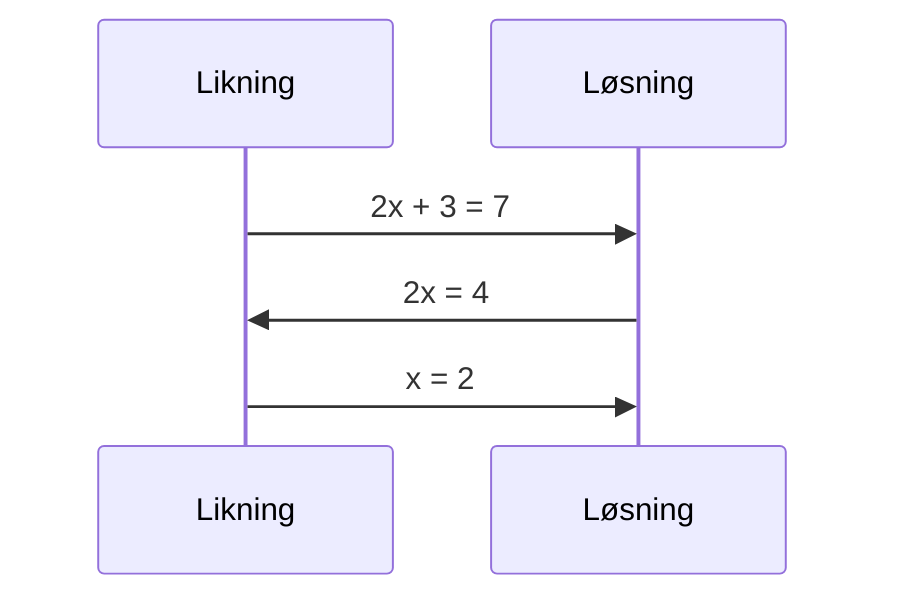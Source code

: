sequenceDiagram
  participant Likning
  participant Løsning
  Likning->>Løsning: 2x + 3 = 7
  Løsning->>Likning: 2x = 4
  Likning->>Løsning: x = 2